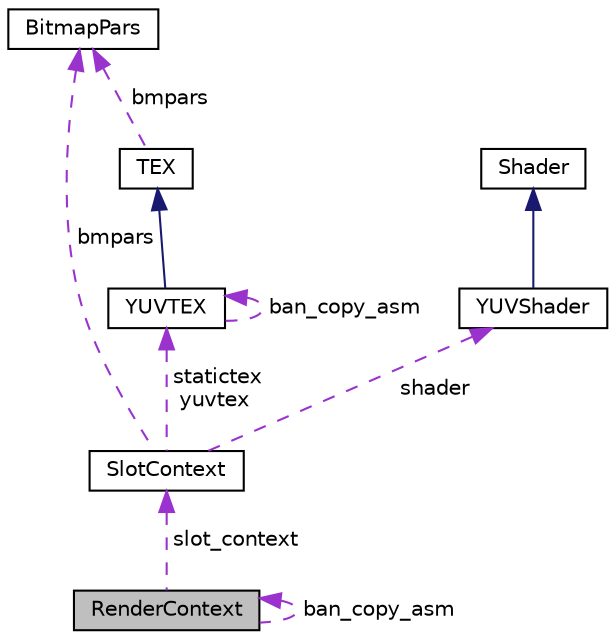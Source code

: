 digraph "RenderContext"
{
  edge [fontname="Helvetica",fontsize="10",labelfontname="Helvetica",labelfontsize="10"];
  node [fontname="Helvetica",fontsize="10",shape=record];
  Node1 [label="RenderContext",height=0.2,width=0.4,color="black", fillcolor="grey75", style="filled", fontcolor="black"];
  Node1 -> Node1 [dir="back",color="darkorchid3",fontsize="10",style="dashed",label=" ban_copy_asm" ,fontname="Helvetica"];
  Node2 -> Node1 [dir="back",color="darkorchid3",fontsize="10",style="dashed",label=" slot_context" ,fontname="Helvetica"];
  Node2 [label="SlotContext",height=0.2,width=0.4,color="black", fillcolor="white", style="filled",URL="$classSlotContext.html",tooltip="Each Frame carries information about it&#39;s slot number in Frame::slot. "];
  Node3 -> Node2 [dir="back",color="darkorchid3",fontsize="10",style="dashed",label=" bmpars" ,fontname="Helvetica"];
  Node3 [label="BitmapPars",height=0.2,width=0.4,color="black", fillcolor="white", style="filled",URL="$structBitmapPars.html",tooltip="For AVBitmapFrames, linesizes are the widths + padding bytes. "];
  Node4 -> Node2 [dir="back",color="darkorchid3",fontsize="10",style="dashed",label=" statictex\nyuvtex" ,fontname="Helvetica"];
  Node4 [label="YUVTEX",height=0.2,width=0.4,color="black", fillcolor="white", style="filled",URL="$classYUVTEX.html",tooltip="A class encapsulating information about an OpenGL texture set for a YUV pixmap (sizes, OpenGL reference ids, etc.) "];
  Node5 -> Node4 [dir="back",color="midnightblue",fontsize="10",style="solid",fontname="Helvetica"];
  Node5 [label="TEX",height=0.2,width=0.4,color="black", fillcolor="white", style="filled",URL="$classTEX.html",tooltip="A class encapsulating information about an OpenGL texture set (sizes, OpenGL reference ids..."];
  Node3 -> Node5 [dir="back",color="darkorchid3",fontsize="10",style="dashed",label=" bmpars" ,fontname="Helvetica"];
  Node4 -> Node4 [dir="back",color="darkorchid3",fontsize="10",style="dashed",label=" ban_copy_asm" ,fontname="Helvetica"];
  Node6 -> Node2 [dir="back",color="darkorchid3",fontsize="10",style="dashed",label=" shader" ,fontname="Helvetica"];
  Node6 [label="YUVShader",height=0.2,width=0.4,color="black", fillcolor="white", style="filled",URL="$classYUVShader.html"];
  Node7 -> Node6 [dir="back",color="midnightblue",fontsize="10",style="solid",fontname="Helvetica"];
  Node7 [label="Shader",height=0.2,width=0.4,color="black", fillcolor="white", style="filled",URL="$classShader.html",tooltip="A general purpose shader class. "];
}
